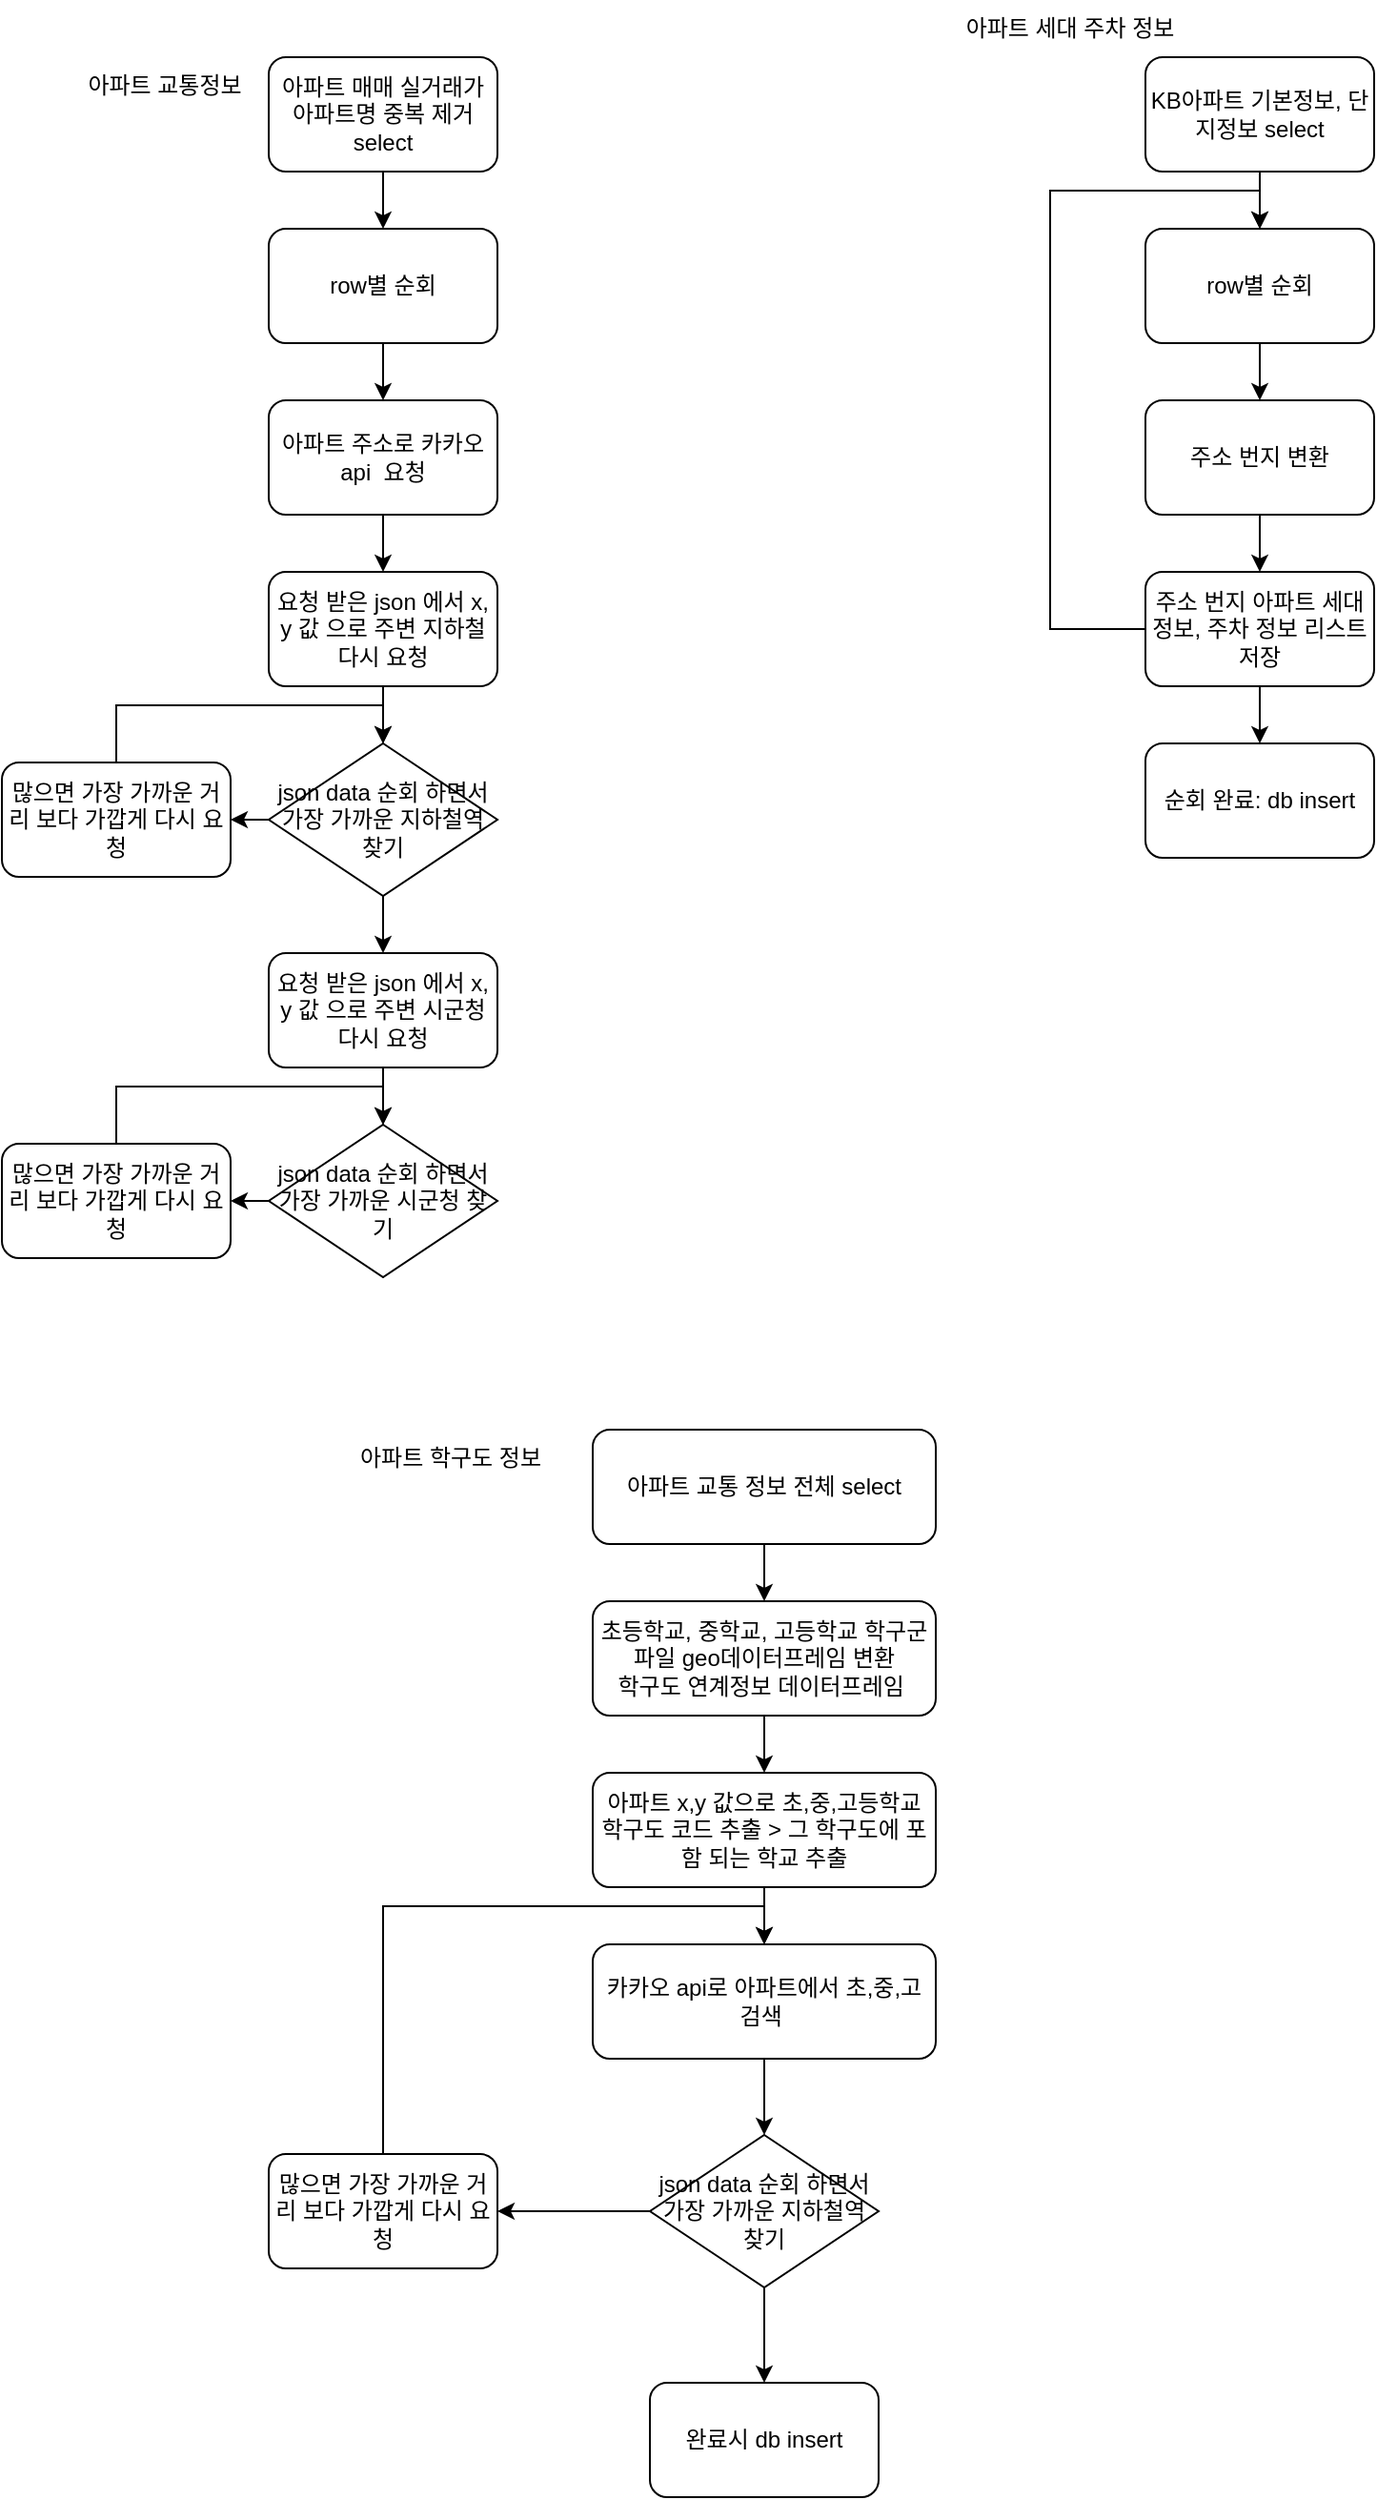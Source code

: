 <mxfile version="24.4.8" type="github">
  <diagram id="C5RBs43oDa-KdzZeNtuy" name="Page-1">
    <mxGraphModel dx="1434" dy="746" grid="1" gridSize="10" guides="1" tooltips="1" connect="1" arrows="1" fold="1" page="1" pageScale="1" pageWidth="827" pageHeight="1169" math="0" shadow="0">
      <root>
        <mxCell id="WIyWlLk6GJQsqaUBKTNV-0" />
        <mxCell id="WIyWlLk6GJQsqaUBKTNV-1" parent="WIyWlLk6GJQsqaUBKTNV-0" />
        <mxCell id="GNfECRyxl7Dd__0p0tdH-6" style="edgeStyle=orthogonalEdgeStyle;rounded=0;orthogonalLoop=1;jettySize=auto;html=1;exitX=0.5;exitY=1;exitDx=0;exitDy=0;entryX=0.5;entryY=0;entryDx=0;entryDy=0;" edge="1" parent="WIyWlLk6GJQsqaUBKTNV-1" source="GNfECRyxl7Dd__0p0tdH-0" target="GNfECRyxl7Dd__0p0tdH-1">
          <mxGeometry relative="1" as="geometry" />
        </mxCell>
        <mxCell id="GNfECRyxl7Dd__0p0tdH-0" value="아파트 매매 실거래가 아파트명 중복 제거 select" style="rounded=1;whiteSpace=wrap;html=1;" vertex="1" parent="WIyWlLk6GJQsqaUBKTNV-1">
          <mxGeometry x="140" y="70" width="120" height="60" as="geometry" />
        </mxCell>
        <mxCell id="GNfECRyxl7Dd__0p0tdH-7" style="edgeStyle=orthogonalEdgeStyle;rounded=0;orthogonalLoop=1;jettySize=auto;html=1;exitX=0.5;exitY=1;exitDx=0;exitDy=0;entryX=0.5;entryY=0;entryDx=0;entryDy=0;" edge="1" parent="WIyWlLk6GJQsqaUBKTNV-1" source="GNfECRyxl7Dd__0p0tdH-1" target="GNfECRyxl7Dd__0p0tdH-2">
          <mxGeometry relative="1" as="geometry" />
        </mxCell>
        <mxCell id="GNfECRyxl7Dd__0p0tdH-1" value="row별 순회" style="rounded=1;whiteSpace=wrap;html=1;" vertex="1" parent="WIyWlLk6GJQsqaUBKTNV-1">
          <mxGeometry x="140" y="160" width="120" height="60" as="geometry" />
        </mxCell>
        <mxCell id="GNfECRyxl7Dd__0p0tdH-8" style="edgeStyle=orthogonalEdgeStyle;rounded=0;orthogonalLoop=1;jettySize=auto;html=1;exitX=0.5;exitY=1;exitDx=0;exitDy=0;entryX=0.5;entryY=0;entryDx=0;entryDy=0;" edge="1" parent="WIyWlLk6GJQsqaUBKTNV-1" source="GNfECRyxl7Dd__0p0tdH-2" target="GNfECRyxl7Dd__0p0tdH-3">
          <mxGeometry relative="1" as="geometry" />
        </mxCell>
        <mxCell id="GNfECRyxl7Dd__0p0tdH-2" value="아파트 주소로 카카오 api&amp;nbsp; 요청" style="rounded=1;whiteSpace=wrap;html=1;" vertex="1" parent="WIyWlLk6GJQsqaUBKTNV-1">
          <mxGeometry x="140" y="250" width="120" height="60" as="geometry" />
        </mxCell>
        <mxCell id="GNfECRyxl7Dd__0p0tdH-9" style="edgeStyle=orthogonalEdgeStyle;rounded=0;orthogonalLoop=1;jettySize=auto;html=1;exitX=0.5;exitY=1;exitDx=0;exitDy=0;" edge="1" parent="WIyWlLk6GJQsqaUBKTNV-1" source="GNfECRyxl7Dd__0p0tdH-3" target="GNfECRyxl7Dd__0p0tdH-5">
          <mxGeometry relative="1" as="geometry" />
        </mxCell>
        <mxCell id="GNfECRyxl7Dd__0p0tdH-3" value="요청 받은 json 에서 x, y 값 으로 주변 지하철 다시 요청" style="rounded=1;whiteSpace=wrap;html=1;" vertex="1" parent="WIyWlLk6GJQsqaUBKTNV-1">
          <mxGeometry x="140" y="340" width="120" height="60" as="geometry" />
        </mxCell>
        <mxCell id="GNfECRyxl7Dd__0p0tdH-11" style="edgeStyle=orthogonalEdgeStyle;rounded=0;orthogonalLoop=1;jettySize=auto;html=1;exitX=0.5;exitY=0;exitDx=0;exitDy=0;entryX=0.5;entryY=0;entryDx=0;entryDy=0;" edge="1" parent="WIyWlLk6GJQsqaUBKTNV-1" source="GNfECRyxl7Dd__0p0tdH-4" target="GNfECRyxl7Dd__0p0tdH-5">
          <mxGeometry relative="1" as="geometry" />
        </mxCell>
        <mxCell id="GNfECRyxl7Dd__0p0tdH-4" value="많으면 가장 가까운 거리 보다 가깝게 다시 요청" style="rounded=1;whiteSpace=wrap;html=1;" vertex="1" parent="WIyWlLk6GJQsqaUBKTNV-1">
          <mxGeometry y="440" width="120" height="60" as="geometry" />
        </mxCell>
        <mxCell id="GNfECRyxl7Dd__0p0tdH-12" style="edgeStyle=orthogonalEdgeStyle;rounded=0;orthogonalLoop=1;jettySize=auto;html=1;exitX=0;exitY=0.5;exitDx=0;exitDy=0;entryX=1;entryY=0.5;entryDx=0;entryDy=0;" edge="1" parent="WIyWlLk6GJQsqaUBKTNV-1" source="GNfECRyxl7Dd__0p0tdH-5" target="GNfECRyxl7Dd__0p0tdH-4">
          <mxGeometry relative="1" as="geometry" />
        </mxCell>
        <mxCell id="GNfECRyxl7Dd__0p0tdH-23" style="edgeStyle=orthogonalEdgeStyle;rounded=0;orthogonalLoop=1;jettySize=auto;html=1;exitX=0.5;exitY=1;exitDx=0;exitDy=0;entryX=0.5;entryY=0;entryDx=0;entryDy=0;" edge="1" parent="WIyWlLk6GJQsqaUBKTNV-1" source="GNfECRyxl7Dd__0p0tdH-5" target="GNfECRyxl7Dd__0p0tdH-18">
          <mxGeometry relative="1" as="geometry" />
        </mxCell>
        <mxCell id="GNfECRyxl7Dd__0p0tdH-5" value="json data 순회 하면서 가장 가까운 지하철역 찾기" style="rhombus;whiteSpace=wrap;html=1;" vertex="1" parent="WIyWlLk6GJQsqaUBKTNV-1">
          <mxGeometry x="140" y="430" width="120" height="80" as="geometry" />
        </mxCell>
        <mxCell id="GNfECRyxl7Dd__0p0tdH-17" style="edgeStyle=orthogonalEdgeStyle;rounded=0;orthogonalLoop=1;jettySize=auto;html=1;exitX=0.5;exitY=1;exitDx=0;exitDy=0;" edge="1" parent="WIyWlLk6GJQsqaUBKTNV-1" source="GNfECRyxl7Dd__0p0tdH-18" target="GNfECRyxl7Dd__0p0tdH-22">
          <mxGeometry relative="1" as="geometry" />
        </mxCell>
        <mxCell id="GNfECRyxl7Dd__0p0tdH-18" value="요청 받은 json 에서 x, y 값 으로 주변 시군청 다시 요청" style="rounded=1;whiteSpace=wrap;html=1;" vertex="1" parent="WIyWlLk6GJQsqaUBKTNV-1">
          <mxGeometry x="140" y="540" width="120" height="60" as="geometry" />
        </mxCell>
        <mxCell id="GNfECRyxl7Dd__0p0tdH-19" style="edgeStyle=orthogonalEdgeStyle;rounded=0;orthogonalLoop=1;jettySize=auto;html=1;exitX=0.5;exitY=0;exitDx=0;exitDy=0;entryX=0.5;entryY=0;entryDx=0;entryDy=0;" edge="1" parent="WIyWlLk6GJQsqaUBKTNV-1" source="GNfECRyxl7Dd__0p0tdH-20" target="GNfECRyxl7Dd__0p0tdH-22">
          <mxGeometry relative="1" as="geometry" />
        </mxCell>
        <mxCell id="GNfECRyxl7Dd__0p0tdH-20" value="많으면 가장 가까운 거리 보다 가깝게 다시 요청" style="rounded=1;whiteSpace=wrap;html=1;" vertex="1" parent="WIyWlLk6GJQsqaUBKTNV-1">
          <mxGeometry y="640" width="120" height="60" as="geometry" />
        </mxCell>
        <mxCell id="GNfECRyxl7Dd__0p0tdH-21" style="edgeStyle=orthogonalEdgeStyle;rounded=0;orthogonalLoop=1;jettySize=auto;html=1;exitX=0;exitY=0.5;exitDx=0;exitDy=0;entryX=1;entryY=0.5;entryDx=0;entryDy=0;" edge="1" parent="WIyWlLk6GJQsqaUBKTNV-1" source="GNfECRyxl7Dd__0p0tdH-22" target="GNfECRyxl7Dd__0p0tdH-20">
          <mxGeometry relative="1" as="geometry" />
        </mxCell>
        <mxCell id="GNfECRyxl7Dd__0p0tdH-22" value="json data 순회 하면서 가장 가까운 시군청&amp;nbsp;찾기" style="rhombus;whiteSpace=wrap;html=1;" vertex="1" parent="WIyWlLk6GJQsqaUBKTNV-1">
          <mxGeometry x="140" y="630" width="120" height="80" as="geometry" />
        </mxCell>
        <mxCell id="GNfECRyxl7Dd__0p0tdH-24" value="아파트 교통정보" style="text;html=1;align=center;verticalAlign=middle;resizable=0;points=[];autosize=1;strokeColor=none;fillColor=none;" vertex="1" parent="WIyWlLk6GJQsqaUBKTNV-1">
          <mxGeometry x="30" y="70" width="110" height="30" as="geometry" />
        </mxCell>
        <mxCell id="GNfECRyxl7Dd__0p0tdH-25" style="edgeStyle=orthogonalEdgeStyle;rounded=0;orthogonalLoop=1;jettySize=auto;html=1;exitX=0.5;exitY=1;exitDx=0;exitDy=0;entryX=0.5;entryY=0;entryDx=0;entryDy=0;" edge="1" source="GNfECRyxl7Dd__0p0tdH-26" target="GNfECRyxl7Dd__0p0tdH-28" parent="WIyWlLk6GJQsqaUBKTNV-1">
          <mxGeometry relative="1" as="geometry" />
        </mxCell>
        <mxCell id="GNfECRyxl7Dd__0p0tdH-26" value="KB아파트 기본정보, 단지정보 select" style="rounded=1;whiteSpace=wrap;html=1;" vertex="1" parent="WIyWlLk6GJQsqaUBKTNV-1">
          <mxGeometry x="600" y="70" width="120" height="60" as="geometry" />
        </mxCell>
        <mxCell id="GNfECRyxl7Dd__0p0tdH-27" style="edgeStyle=orthogonalEdgeStyle;rounded=0;orthogonalLoop=1;jettySize=auto;html=1;exitX=0.5;exitY=1;exitDx=0;exitDy=0;entryX=0.5;entryY=0;entryDx=0;entryDy=0;" edge="1" source="GNfECRyxl7Dd__0p0tdH-28" target="GNfECRyxl7Dd__0p0tdH-30" parent="WIyWlLk6GJQsqaUBKTNV-1">
          <mxGeometry relative="1" as="geometry" />
        </mxCell>
        <mxCell id="GNfECRyxl7Dd__0p0tdH-28" value="row별 순회" style="rounded=1;whiteSpace=wrap;html=1;" vertex="1" parent="WIyWlLk6GJQsqaUBKTNV-1">
          <mxGeometry x="600" y="160" width="120" height="60" as="geometry" />
        </mxCell>
        <mxCell id="GNfECRyxl7Dd__0p0tdH-29" style="edgeStyle=orthogonalEdgeStyle;rounded=0;orthogonalLoop=1;jettySize=auto;html=1;exitX=0.5;exitY=1;exitDx=0;exitDy=0;entryX=0.5;entryY=0;entryDx=0;entryDy=0;" edge="1" source="GNfECRyxl7Dd__0p0tdH-30" target="GNfECRyxl7Dd__0p0tdH-32" parent="WIyWlLk6GJQsqaUBKTNV-1">
          <mxGeometry relative="1" as="geometry" />
        </mxCell>
        <mxCell id="GNfECRyxl7Dd__0p0tdH-30" value="주소 번지 변환" style="rounded=1;whiteSpace=wrap;html=1;" vertex="1" parent="WIyWlLk6GJQsqaUBKTNV-1">
          <mxGeometry x="600" y="250" width="120" height="60" as="geometry" />
        </mxCell>
        <mxCell id="GNfECRyxl7Dd__0p0tdH-31" style="edgeStyle=orthogonalEdgeStyle;rounded=0;orthogonalLoop=1;jettySize=auto;html=1;exitX=0;exitY=0.5;exitDx=0;exitDy=0;entryX=0.5;entryY=0;entryDx=0;entryDy=0;" edge="1" source="GNfECRyxl7Dd__0p0tdH-32" target="GNfECRyxl7Dd__0p0tdH-28" parent="WIyWlLk6GJQsqaUBKTNV-1">
          <mxGeometry relative="1" as="geometry">
            <mxPoint x="660" y="430" as="targetPoint" />
            <Array as="points">
              <mxPoint x="550" y="370" />
              <mxPoint x="550" y="140" />
              <mxPoint x="660" y="140" />
            </Array>
          </mxGeometry>
        </mxCell>
        <mxCell id="GNfECRyxl7Dd__0p0tdH-46" style="edgeStyle=orthogonalEdgeStyle;rounded=0;orthogonalLoop=1;jettySize=auto;html=1;exitX=0.5;exitY=1;exitDx=0;exitDy=0;entryX=0.5;entryY=0;entryDx=0;entryDy=0;" edge="1" parent="WIyWlLk6GJQsqaUBKTNV-1" source="GNfECRyxl7Dd__0p0tdH-32" target="GNfECRyxl7Dd__0p0tdH-45">
          <mxGeometry relative="1" as="geometry" />
        </mxCell>
        <mxCell id="GNfECRyxl7Dd__0p0tdH-32" value="주소 번지 아파트 세대정보, 주차 정보 리스트저장" style="rounded=1;whiteSpace=wrap;html=1;" vertex="1" parent="WIyWlLk6GJQsqaUBKTNV-1">
          <mxGeometry x="600" y="340" width="120" height="60" as="geometry" />
        </mxCell>
        <mxCell id="GNfECRyxl7Dd__0p0tdH-33" style="edgeStyle=orthogonalEdgeStyle;rounded=0;orthogonalLoop=1;jettySize=auto;html=1;exitX=0.5;exitY=0;exitDx=0;exitDy=0;entryX=0.5;entryY=0;entryDx=0;entryDy=0;" edge="1" target="GNfECRyxl7Dd__0p0tdH-37" parent="WIyWlLk6GJQsqaUBKTNV-1">
          <mxGeometry relative="1" as="geometry">
            <mxPoint x="520" y="440" as="sourcePoint" />
          </mxGeometry>
        </mxCell>
        <mxCell id="GNfECRyxl7Dd__0p0tdH-44" value="아파트 세대 주차 정보" style="text;html=1;align=center;verticalAlign=middle;resizable=0;points=[];autosize=1;strokeColor=none;fillColor=none;" vertex="1" parent="WIyWlLk6GJQsqaUBKTNV-1">
          <mxGeometry x="490" y="40" width="140" height="30" as="geometry" />
        </mxCell>
        <mxCell id="GNfECRyxl7Dd__0p0tdH-45" value="순회 완료: db insert" style="rounded=1;whiteSpace=wrap;html=1;" vertex="1" parent="WIyWlLk6GJQsqaUBKTNV-1">
          <mxGeometry x="600" y="430" width="120" height="60" as="geometry" />
        </mxCell>
        <mxCell id="GNfECRyxl7Dd__0p0tdH-53" style="edgeStyle=orthogonalEdgeStyle;rounded=0;orthogonalLoop=1;jettySize=auto;html=1;exitX=0.5;exitY=1;exitDx=0;exitDy=0;entryX=0.5;entryY=0;entryDx=0;entryDy=0;" edge="1" parent="WIyWlLk6GJQsqaUBKTNV-1" source="GNfECRyxl7Dd__0p0tdH-47" target="GNfECRyxl7Dd__0p0tdH-48">
          <mxGeometry relative="1" as="geometry" />
        </mxCell>
        <mxCell id="GNfECRyxl7Dd__0p0tdH-47" value="아파트 교통 정보 전체 select" style="rounded=1;whiteSpace=wrap;html=1;" vertex="1" parent="WIyWlLk6GJQsqaUBKTNV-1">
          <mxGeometry x="310" y="790" width="180" height="60" as="geometry" />
        </mxCell>
        <mxCell id="GNfECRyxl7Dd__0p0tdH-54" style="edgeStyle=orthogonalEdgeStyle;rounded=0;orthogonalLoop=1;jettySize=auto;html=1;exitX=0.5;exitY=1;exitDx=0;exitDy=0;" edge="1" parent="WIyWlLk6GJQsqaUBKTNV-1" source="GNfECRyxl7Dd__0p0tdH-48" target="GNfECRyxl7Dd__0p0tdH-49">
          <mxGeometry relative="1" as="geometry" />
        </mxCell>
        <mxCell id="GNfECRyxl7Dd__0p0tdH-48" value="초등학교, 중학교, 고등학교 학구군 파일 geo데이터프레임 변환&lt;div&gt;학구도 연계정보 데이터프레임&amp;nbsp;&lt;/div&gt;" style="rounded=1;whiteSpace=wrap;html=1;" vertex="1" parent="WIyWlLk6GJQsqaUBKTNV-1">
          <mxGeometry x="310" y="880" width="180" height="60" as="geometry" />
        </mxCell>
        <mxCell id="GNfECRyxl7Dd__0p0tdH-55" style="edgeStyle=orthogonalEdgeStyle;rounded=0;orthogonalLoop=1;jettySize=auto;html=1;exitX=0.5;exitY=1;exitDx=0;exitDy=0;" edge="1" parent="WIyWlLk6GJQsqaUBKTNV-1" source="GNfECRyxl7Dd__0p0tdH-49" target="GNfECRyxl7Dd__0p0tdH-50">
          <mxGeometry relative="1" as="geometry" />
        </mxCell>
        <mxCell id="GNfECRyxl7Dd__0p0tdH-49" value="아파트 x,y 값으로 초,중,고등학교 학구도 코드 추출 &amp;gt; 그 학구도에 포함 되는 학교 추출" style="rounded=1;whiteSpace=wrap;html=1;" vertex="1" parent="WIyWlLk6GJQsqaUBKTNV-1">
          <mxGeometry x="310" y="970" width="180" height="60" as="geometry" />
        </mxCell>
        <mxCell id="GNfECRyxl7Dd__0p0tdH-56" style="edgeStyle=orthogonalEdgeStyle;rounded=0;orthogonalLoop=1;jettySize=auto;html=1;exitX=0.5;exitY=1;exitDx=0;exitDy=0;" edge="1" parent="WIyWlLk6GJQsqaUBKTNV-1" source="GNfECRyxl7Dd__0p0tdH-50" target="GNfECRyxl7Dd__0p0tdH-51">
          <mxGeometry relative="1" as="geometry" />
        </mxCell>
        <mxCell id="GNfECRyxl7Dd__0p0tdH-50" value="카카오 api로 아파트에서 초,중,고 검색&amp;nbsp;" style="rounded=1;whiteSpace=wrap;html=1;" vertex="1" parent="WIyWlLk6GJQsqaUBKTNV-1">
          <mxGeometry x="310" y="1060" width="180" height="60" as="geometry" />
        </mxCell>
        <mxCell id="GNfECRyxl7Dd__0p0tdH-57" style="edgeStyle=orthogonalEdgeStyle;rounded=0;orthogonalLoop=1;jettySize=auto;html=1;exitX=0;exitY=0.5;exitDx=0;exitDy=0;entryX=1;entryY=0.5;entryDx=0;entryDy=0;" edge="1" parent="WIyWlLk6GJQsqaUBKTNV-1" source="GNfECRyxl7Dd__0p0tdH-51" target="GNfECRyxl7Dd__0p0tdH-52">
          <mxGeometry relative="1" as="geometry" />
        </mxCell>
        <mxCell id="GNfECRyxl7Dd__0p0tdH-60" style="edgeStyle=orthogonalEdgeStyle;rounded=0;orthogonalLoop=1;jettySize=auto;html=1;entryX=0.5;entryY=0;entryDx=0;entryDy=0;" edge="1" parent="WIyWlLk6GJQsqaUBKTNV-1" source="GNfECRyxl7Dd__0p0tdH-51" target="GNfECRyxl7Dd__0p0tdH-59">
          <mxGeometry relative="1" as="geometry" />
        </mxCell>
        <mxCell id="GNfECRyxl7Dd__0p0tdH-51" value="json data 순회 하면서 가장 가까운 지하철역 찾기" style="rhombus;whiteSpace=wrap;html=1;" vertex="1" parent="WIyWlLk6GJQsqaUBKTNV-1">
          <mxGeometry x="340" y="1160" width="120" height="80" as="geometry" />
        </mxCell>
        <mxCell id="GNfECRyxl7Dd__0p0tdH-58" style="edgeStyle=orthogonalEdgeStyle;rounded=0;orthogonalLoop=1;jettySize=auto;html=1;exitX=0.5;exitY=0;exitDx=0;exitDy=0;entryX=0.5;entryY=0;entryDx=0;entryDy=0;" edge="1" parent="WIyWlLk6GJQsqaUBKTNV-1" source="GNfECRyxl7Dd__0p0tdH-52" target="GNfECRyxl7Dd__0p0tdH-50">
          <mxGeometry relative="1" as="geometry" />
        </mxCell>
        <mxCell id="GNfECRyxl7Dd__0p0tdH-52" value="많으면 가장 가까운 거리 보다 가깝게 다시 요청" style="rounded=1;whiteSpace=wrap;html=1;" vertex="1" parent="WIyWlLk6GJQsqaUBKTNV-1">
          <mxGeometry x="140" y="1170" width="120" height="60" as="geometry" />
        </mxCell>
        <mxCell id="GNfECRyxl7Dd__0p0tdH-59" value="완료시 db insert" style="rounded=1;whiteSpace=wrap;html=1;" vertex="1" parent="WIyWlLk6GJQsqaUBKTNV-1">
          <mxGeometry x="340" y="1290" width="120" height="60" as="geometry" />
        </mxCell>
        <mxCell id="GNfECRyxl7Dd__0p0tdH-61" value="아파트 학구도 정보" style="text;html=1;align=center;verticalAlign=middle;resizable=0;points=[];autosize=1;strokeColor=none;fillColor=none;" vertex="1" parent="WIyWlLk6GJQsqaUBKTNV-1">
          <mxGeometry x="170" y="790" width="130" height="30" as="geometry" />
        </mxCell>
      </root>
    </mxGraphModel>
  </diagram>
</mxfile>
